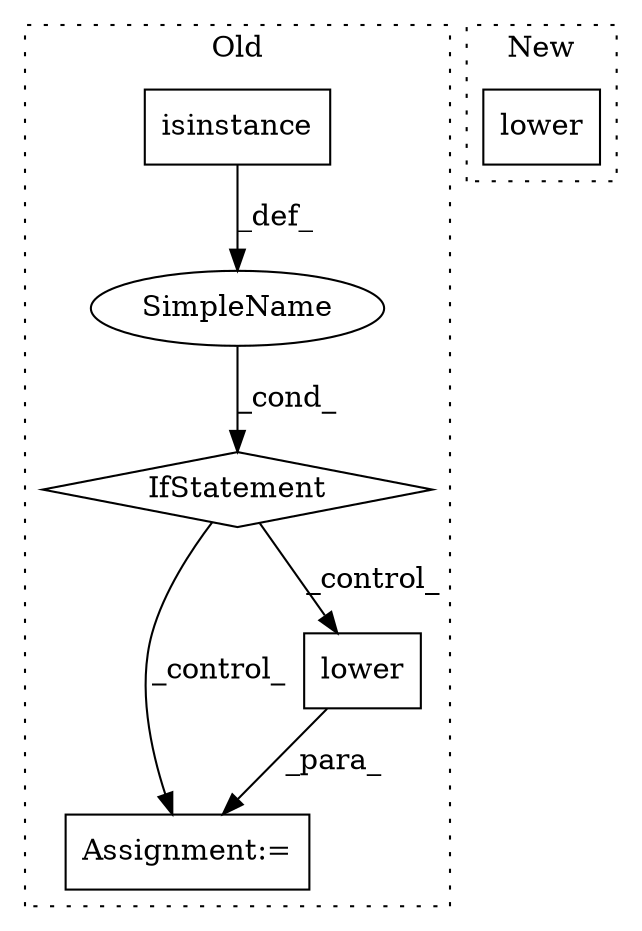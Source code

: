 digraph G {
subgraph cluster0 {
1 [label="isinstance" a="32" s="8941,8964" l="11,1" shape="box"];
3 [label="IfStatement" a="25" s="8937,8965" l="4,2" shape="diamond"];
4 [label="Assignment:=" a="7" s="8980" l="1" shape="box"];
5 [label="SimpleName" a="42" s="" l="" shape="ellipse"];
6 [label="lower" a="32" s="8987" l="7" shape="box"];
label = "Old";
style="dotted";
}
subgraph cluster1 {
2 [label="lower" a="32" s="8961" l="7" shape="box"];
label = "New";
style="dotted";
}
1 -> 5 [label="_def_"];
3 -> 4 [label="_control_"];
3 -> 6 [label="_control_"];
5 -> 3 [label="_cond_"];
6 -> 4 [label="_para_"];
}